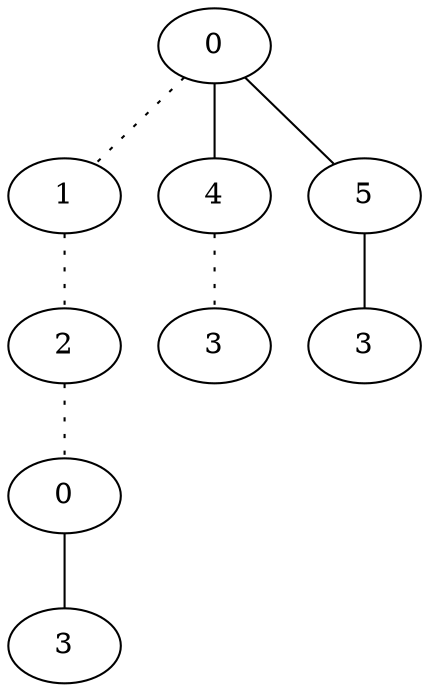 graph {
a0[label=0];
a1[label=1];
a2[label=2];
a3[label=0];
a4[label=3];
a5[label=4];
a6[label=3];
a7[label=5];
a8[label=3];
a0 -- a1 [style=dotted];
a0 -- a5;
a0 -- a7;
a1 -- a2 [style=dotted];
a2 -- a3 [style=dotted];
a3 -- a4;
a5 -- a6 [style=dotted];
a7 -- a8;
}
